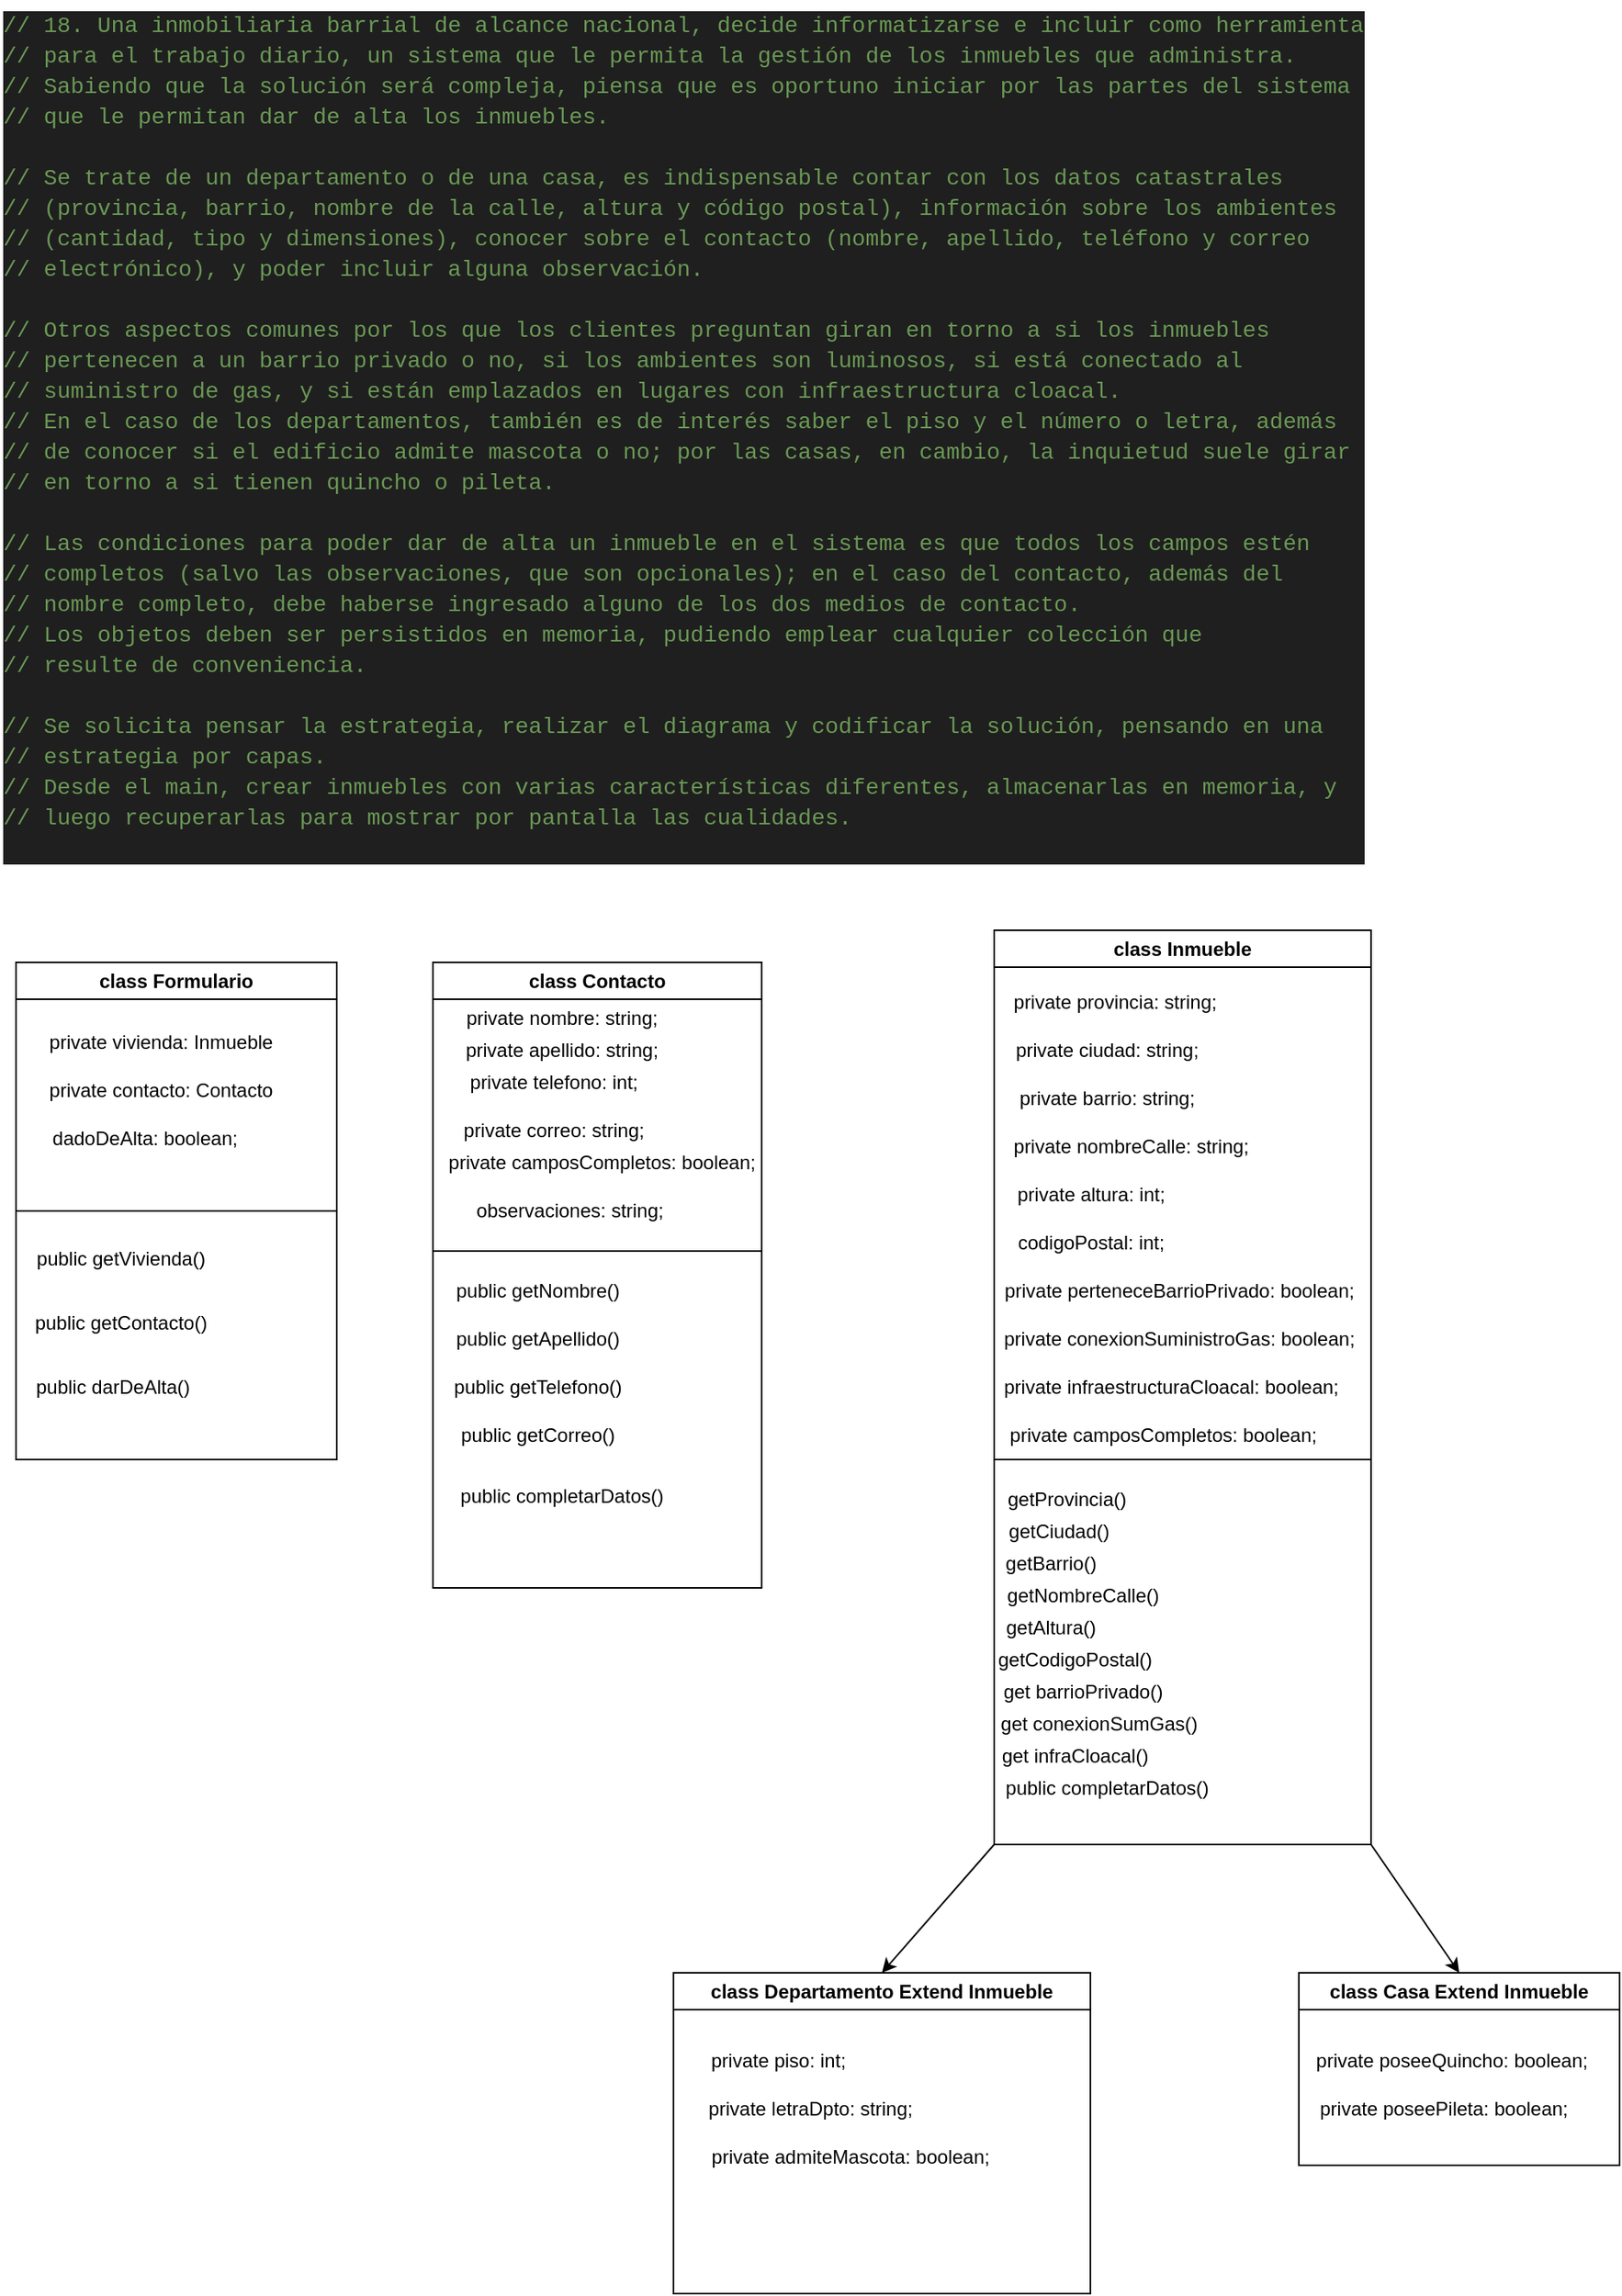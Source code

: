 <mxfile>
    <diagram id="gBV7wg6uIfevKBL6Zcy1" name="Page-1">
        <mxGraphModel dx="1280" dy="1920" grid="1" gridSize="10" guides="1" tooltips="1" connect="1" arrows="1" fold="1" page="1" pageScale="1" pageWidth="850" pageHeight="1100" math="0" shadow="0">
            <root>
                <mxCell id="0"/>
                <mxCell id="1" parent="0"/>
                <mxCell id="2" value="&lt;div style=&quot;color: #cccccc;background-color: #1f1f1f;font-family: Consolas, &#39;Courier New&#39;, monospace;font-weight: normal;font-size: 14px;line-height: 19px;white-space: pre;&quot;&gt;&lt;div&gt;&lt;span style=&quot;color: #6a9955;&quot;&gt;// 18. Una inmobiliaria barrial de alcance nacional, decide informatizarse e incluir como herramienta&lt;/span&gt;&lt;/div&gt;&lt;div&gt;&lt;span style=&quot;color: #6a9955;&quot;&gt;// para el trabajo diario, un sistema que le permita la gestión de los inmuebles que administra.&lt;/span&gt;&lt;/div&gt;&lt;div&gt;&lt;span style=&quot;color: #6a9955;&quot;&gt;// Sabiendo que la solución será compleja, piensa que es oportuno iniciar por las partes del sistema&lt;/span&gt;&lt;/div&gt;&lt;div&gt;&lt;span style=&quot;color: #6a9955;&quot;&gt;// que le permitan dar de alta los inmuebles.&lt;/span&gt;&lt;/div&gt;&lt;br&gt;&lt;div&gt;&lt;span style=&quot;color: #6a9955;&quot;&gt;// Se trate de un departamento o de una casa, es indispensable contar con los datos catastrales&lt;/span&gt;&lt;/div&gt;&lt;div&gt;&lt;span style=&quot;color: #6a9955;&quot;&gt;// (provincia, barrio, nombre de la calle, altura y código postal), información sobre los ambientes&lt;/span&gt;&lt;/div&gt;&lt;div&gt;&lt;span style=&quot;color: #6a9955;&quot;&gt;// (cantidad, tipo y dimensiones), conocer sobre el contacto (nombre, apellido, teléfono y correo&lt;/span&gt;&lt;/div&gt;&lt;div&gt;&lt;span style=&quot;color: #6a9955;&quot;&gt;// electrónico), y poder incluir alguna observación.&lt;/span&gt;&lt;/div&gt;&lt;br&gt;&lt;div&gt;&lt;span style=&quot;color: #6a9955;&quot;&gt;// Otros aspectos comunes por los que los clientes preguntan giran en torno a si los inmuebles&lt;/span&gt;&lt;/div&gt;&lt;div&gt;&lt;span style=&quot;color: #6a9955;&quot;&gt;// pertenecen a un barrio privado o no, si los ambientes son luminosos, si está conectado al&lt;/span&gt;&lt;/div&gt;&lt;div&gt;&lt;span style=&quot;color: #6a9955;&quot;&gt;// suministro de gas, y si están emplazados en lugares con infraestructura cloacal.&lt;/span&gt;&lt;/div&gt;&lt;div&gt;&lt;span style=&quot;color: #6a9955;&quot;&gt;// En el caso de los departamentos, también es de interés saber el piso y el número o letra, además&lt;/span&gt;&lt;/div&gt;&lt;div&gt;&lt;span style=&quot;color: #6a9955;&quot;&gt;// de conocer si el edificio admite mascota o no; por las casas, en cambio, la inquietud suele girar&lt;/span&gt;&lt;/div&gt;&lt;div&gt;&lt;span style=&quot;color: #6a9955;&quot;&gt;// en torno a si tienen quincho o pileta.&lt;/span&gt;&lt;/div&gt;&lt;br&gt;&lt;div&gt;&lt;span style=&quot;color: #6a9955;&quot;&gt;// Las condiciones para poder dar de alta un inmueble en el sistema es que todos los campos estén&lt;/span&gt;&lt;/div&gt;&lt;div&gt;&lt;span style=&quot;color: #6a9955;&quot;&gt;// completos (salvo las observaciones, que son opcionales); en el caso del contacto, además del&lt;/span&gt;&lt;/div&gt;&lt;div&gt;&lt;span style=&quot;color: #6a9955;&quot;&gt;// nombre completo, debe haberse ingresado alguno de los dos medios de contacto.&lt;/span&gt;&lt;/div&gt;&lt;div&gt;&lt;span style=&quot;color: #6a9955;&quot;&gt;// Los objetos deben ser persistidos en memoria, pudiendo emplear cualquier colección que&lt;/span&gt;&lt;/div&gt;&lt;div&gt;&lt;span style=&quot;color: #6a9955;&quot;&gt;// resulte de conveniencia.&lt;/span&gt;&lt;/div&gt;&lt;br&gt;&lt;div&gt;&lt;span style=&quot;color: #6a9955;&quot;&gt;// Se solicita pensar la estrategia, realizar el diagrama y codificar la solución, pensando en una&lt;/span&gt;&lt;/div&gt;&lt;div&gt;&lt;span style=&quot;color: #6a9955;&quot;&gt;// estrategia por capas.&lt;/span&gt;&lt;/div&gt;&lt;div&gt;&lt;span style=&quot;color: #6a9955;&quot;&gt;// Desde el main, crear inmuebles con varias características diferentes, almacenarlas en memoria, y&lt;/span&gt;&lt;/div&gt;&lt;div&gt;&lt;span style=&quot;color: #6a9955;&quot;&gt;// luego recuperarlas para mostrar por pantalla las cualidades.&lt;/span&gt;&lt;/div&gt;&lt;br&gt;&lt;/div&gt;" style="text;whiteSpace=wrap;html=1;" vertex="1" parent="1">
                    <mxGeometry x="80" y="-540" width="560" height="560" as="geometry"/>
                </mxCell>
                <mxCell id="43" style="edgeStyle=none;html=1;exitX=0;exitY=1;exitDx=0;exitDy=0;entryX=0.5;entryY=0;entryDx=0;entryDy=0;" edge="1" parent="1" source="7" target="31">
                    <mxGeometry relative="1" as="geometry"/>
                </mxCell>
                <mxCell id="44" style="edgeStyle=none;html=1;exitX=1;exitY=1;exitDx=0;exitDy=0;entryX=0.5;entryY=0;entryDx=0;entryDy=0;" edge="1" parent="1" source="7" target="37">
                    <mxGeometry relative="1" as="geometry"/>
                </mxCell>
                <mxCell id="7" value="class Inmueble" style="swimlane;whiteSpace=wrap;html=1;" vertex="1" parent="1">
                    <mxGeometry x="700" y="40" width="235" height="570" as="geometry"/>
                </mxCell>
                <mxCell id="8" value="private provincia: string;" style="text;html=1;align=center;verticalAlign=middle;resizable=0;points=[];autosize=1;strokeColor=none;fillColor=none;" vertex="1" parent="7">
                    <mxGeometry y="30" width="150" height="30" as="geometry"/>
                </mxCell>
                <mxCell id="9" value="private ciudad: string;" style="text;html=1;align=center;verticalAlign=middle;resizable=0;points=[];autosize=1;strokeColor=none;fillColor=none;" vertex="1" parent="7">
                    <mxGeometry y="60" width="140" height="30" as="geometry"/>
                </mxCell>
                <mxCell id="10" value="private barrio: string;" style="text;html=1;align=center;verticalAlign=middle;resizable=0;points=[];autosize=1;strokeColor=none;fillColor=none;" vertex="1" parent="7">
                    <mxGeometry x="5" y="90" width="130" height="30" as="geometry"/>
                </mxCell>
                <mxCell id="11" value="private nombreCalle: string;" style="text;html=1;align=center;verticalAlign=middle;resizable=0;points=[];autosize=1;strokeColor=none;fillColor=none;" vertex="1" parent="7">
                    <mxGeometry y="120" width="170" height="30" as="geometry"/>
                </mxCell>
                <mxCell id="12" value="private altura: int;" style="text;html=1;align=center;verticalAlign=middle;resizable=0;points=[];autosize=1;strokeColor=none;fillColor=none;" vertex="1" parent="7">
                    <mxGeometry y="150" width="120" height="30" as="geometry"/>
                </mxCell>
                <mxCell id="14" value="codigoPostal: int;" style="text;html=1;align=center;verticalAlign=middle;resizable=0;points=[];autosize=1;strokeColor=none;fillColor=none;" vertex="1" parent="7">
                    <mxGeometry x="5" y="180" width="110" height="30" as="geometry"/>
                </mxCell>
                <mxCell id="26" value="private perteneceBarrioPrivado: boolean;" style="text;html=1;align=center;verticalAlign=middle;resizable=0;points=[];autosize=1;strokeColor=none;fillColor=none;" vertex="1" parent="7">
                    <mxGeometry x="-5" y="210" width="240" height="30" as="geometry"/>
                </mxCell>
                <mxCell id="29" value="private conexionSuministroGas: boolean;" style="text;html=1;align=center;verticalAlign=middle;resizable=0;points=[];autosize=1;strokeColor=none;fillColor=none;" vertex="1" parent="7">
                    <mxGeometry x="-5" y="240" width="240" height="30" as="geometry"/>
                </mxCell>
                <mxCell id="30" value="private infraestructuraCloacal: boolean;" style="text;html=1;align=center;verticalAlign=middle;resizable=0;points=[];autosize=1;strokeColor=none;fillColor=none;" vertex="1" parent="7">
                    <mxGeometry x="-5" y="270" width="230" height="30" as="geometry"/>
                </mxCell>
                <mxCell id="68" value="private camposCompletos: boolean;" style="text;html=1;align=center;verticalAlign=middle;resizable=0;points=[];autosize=1;strokeColor=none;fillColor=none;" vertex="1" parent="7">
                    <mxGeometry y="300" width="210" height="30" as="geometry"/>
                </mxCell>
                <mxCell id="35" value="" style="endArrow=none;html=1;entryX=1;entryY=0.75;entryDx=0;entryDy=0;exitX=0;exitY=0.75;exitDx=0;exitDy=0;" edge="1" parent="7">
                    <mxGeometry width="50" height="50" relative="1" as="geometry">
                        <mxPoint y="330.0" as="sourcePoint"/>
                        <mxPoint x="235.0" y="330" as="targetPoint"/>
                    </mxGeometry>
                </mxCell>
                <mxCell id="70" value="getProvincia()" style="text;html=1;align=center;verticalAlign=middle;resizable=0;points=[];autosize=1;strokeColor=none;fillColor=none;" vertex="1" parent="7">
                    <mxGeometry x="-5" y="340" width="100" height="30" as="geometry"/>
                </mxCell>
                <mxCell id="71" value="getCiudad()" style="text;html=1;align=center;verticalAlign=middle;resizable=0;points=[];autosize=1;strokeColor=none;fillColor=none;" vertex="1" parent="7">
                    <mxGeometry x="-5" y="360" width="90" height="30" as="geometry"/>
                </mxCell>
                <mxCell id="72" value="getBarrio()" style="text;html=1;align=center;verticalAlign=middle;resizable=0;points=[];autosize=1;strokeColor=none;fillColor=none;" vertex="1" parent="7">
                    <mxGeometry x="-5" y="380" width="80" height="30" as="geometry"/>
                </mxCell>
                <mxCell id="73" value="getNombreCalle()" style="text;html=1;align=center;verticalAlign=middle;resizable=0;points=[];autosize=1;strokeColor=none;fillColor=none;" vertex="1" parent="7">
                    <mxGeometry x="-5" y="400" width="120" height="30" as="geometry"/>
                </mxCell>
                <mxCell id="74" value="getAltura()" style="text;html=1;align=center;verticalAlign=middle;resizable=0;points=[];autosize=1;strokeColor=none;fillColor=none;" vertex="1" parent="7">
                    <mxGeometry x="-5" y="420" width="80" height="30" as="geometry"/>
                </mxCell>
                <mxCell id="75" value="getCodigoPostal()" style="text;html=1;align=center;verticalAlign=middle;resizable=0;points=[];autosize=1;strokeColor=none;fillColor=none;" vertex="1" parent="7">
                    <mxGeometry x="-10" y="440" width="120" height="30" as="geometry"/>
                </mxCell>
                <mxCell id="76" value="get barrioPrivado()" style="text;html=1;align=center;verticalAlign=middle;resizable=0;points=[];autosize=1;strokeColor=none;fillColor=none;" vertex="1" parent="7">
                    <mxGeometry x="-5" y="460" width="120" height="30" as="geometry"/>
                </mxCell>
                <mxCell id="77" value="get conexionSumGas()" style="text;html=1;align=center;verticalAlign=middle;resizable=0;points=[];autosize=1;strokeColor=none;fillColor=none;" vertex="1" parent="7">
                    <mxGeometry x="-10" y="480" width="150" height="30" as="geometry"/>
                </mxCell>
                <mxCell id="78" value="get infraCloacal()" style="text;html=1;align=center;verticalAlign=middle;resizable=0;points=[];autosize=1;strokeColor=none;fillColor=none;" vertex="1" parent="7">
                    <mxGeometry x="-5" y="500" width="110" height="30" as="geometry"/>
                </mxCell>
                <mxCell id="69" value="public completarDatos()" style="text;html=1;align=center;verticalAlign=middle;resizable=0;points=[];autosize=1;strokeColor=none;fillColor=none;" vertex="1" parent="7">
                    <mxGeometry x="-5" y="520" width="150" height="30" as="geometry"/>
                </mxCell>
                <mxCell id="15" value="class Contacto" style="swimlane;whiteSpace=wrap;html=1;" vertex="1" parent="1">
                    <mxGeometry x="350" y="60" width="205" height="390" as="geometry"/>
                </mxCell>
                <mxCell id="16" value="private nombre: string;" style="text;html=1;align=center;verticalAlign=middle;resizable=0;points=[];autosize=1;strokeColor=none;fillColor=none;" vertex="1" parent="15">
                    <mxGeometry x="10" y="20" width="140" height="30" as="geometry"/>
                </mxCell>
                <mxCell id="17" value="private apellido: string;" style="text;html=1;align=center;verticalAlign=middle;resizable=0;points=[];autosize=1;strokeColor=none;fillColor=none;" vertex="1" parent="15">
                    <mxGeometry x="10" y="40" width="140" height="30" as="geometry"/>
                </mxCell>
                <mxCell id="18" value="private telefono: int;" style="text;html=1;align=center;verticalAlign=middle;resizable=0;points=[];autosize=1;strokeColor=none;fillColor=none;" vertex="1" parent="15">
                    <mxGeometry x="10" y="60" width="130" height="30" as="geometry"/>
                </mxCell>
                <mxCell id="19" value="private correo: string;" style="text;html=1;align=center;verticalAlign=middle;resizable=0;points=[];autosize=1;strokeColor=none;fillColor=none;" vertex="1" parent="15">
                    <mxGeometry x="5" y="90" width="140" height="30" as="geometry"/>
                </mxCell>
                <mxCell id="51" value="public getNombre()" style="text;html=1;align=center;verticalAlign=middle;resizable=0;points=[];autosize=1;strokeColor=none;fillColor=none;" vertex="1" parent="15">
                    <mxGeometry y="190" width="130" height="30" as="geometry"/>
                </mxCell>
                <mxCell id="52" value="private camposCompletos: boolean;" style="text;html=1;align=center;verticalAlign=middle;resizable=0;points=[];autosize=1;strokeColor=none;fillColor=none;" vertex="1" parent="15">
                    <mxGeometry y="110" width="210" height="30" as="geometry"/>
                </mxCell>
                <mxCell id="53" value="" style="endArrow=none;html=1;exitX=0.022;exitY=1.065;exitDx=0;exitDy=0;exitPerimeter=0;entryX=0.999;entryY=1.065;entryDx=0;entryDy=0;entryPerimeter=0;" edge="1" parent="15">
                    <mxGeometry width="50" height="50" relative="1" as="geometry">
                        <mxPoint x="-0.17" y="180.0" as="sourcePoint"/>
                        <mxPoint x="205.0" y="180.0" as="targetPoint"/>
                    </mxGeometry>
                </mxCell>
                <mxCell id="62" value="public getApellido()" style="text;html=1;align=center;verticalAlign=middle;resizable=0;points=[];autosize=1;strokeColor=none;fillColor=none;" vertex="1" parent="15">
                    <mxGeometry y="220" width="130" height="30" as="geometry"/>
                </mxCell>
                <mxCell id="65" value="public getTelefono()" style="text;html=1;align=center;verticalAlign=middle;resizable=0;points=[];autosize=1;strokeColor=none;fillColor=none;" vertex="1" parent="15">
                    <mxGeometry y="250" width="130" height="30" as="geometry"/>
                </mxCell>
                <mxCell id="66" value="public getCorreo()" style="text;html=1;align=center;verticalAlign=middle;resizable=0;points=[];autosize=1;strokeColor=none;fillColor=none;" vertex="1" parent="15">
                    <mxGeometry x="5" y="280" width="120" height="30" as="geometry"/>
                </mxCell>
                <mxCell id="67" value="public completarDatos()" style="text;html=1;align=center;verticalAlign=middle;resizable=0;points=[];autosize=1;strokeColor=none;fillColor=none;" vertex="1" parent="15">
                    <mxGeometry x="5" y="318" width="150" height="30" as="geometry"/>
                </mxCell>
                <mxCell id="82" value="observaciones: string;" style="text;html=1;align=center;verticalAlign=middle;resizable=0;points=[];autosize=1;strokeColor=none;fillColor=none;" vertex="1" parent="15">
                    <mxGeometry x="15" y="140" width="140" height="30" as="geometry"/>
                </mxCell>
                <mxCell id="22" value="class Formulario" style="swimlane;whiteSpace=wrap;html=1;" vertex="1" parent="1">
                    <mxGeometry x="90" y="60" width="200" height="310" as="geometry"/>
                </mxCell>
                <mxCell id="23" value="private vivienda: Inmueble" style="text;html=1;align=center;verticalAlign=middle;resizable=0;points=[];autosize=1;strokeColor=none;fillColor=none;" vertex="1" parent="22">
                    <mxGeometry x="10" y="35" width="160" height="30" as="geometry"/>
                </mxCell>
                <mxCell id="24" value="private contacto: Contacto" style="text;html=1;align=center;verticalAlign=middle;resizable=0;points=[];autosize=1;strokeColor=none;fillColor=none;" vertex="1" parent="22">
                    <mxGeometry x="10" y="65" width="160" height="30" as="geometry"/>
                </mxCell>
                <mxCell id="45" value="dadoDeAlta: boolean;" style="text;html=1;align=center;verticalAlign=middle;resizable=0;points=[];autosize=1;strokeColor=none;fillColor=none;" vertex="1" parent="22">
                    <mxGeometry x="10" y="95" width="140" height="30" as="geometry"/>
                </mxCell>
                <mxCell id="46" value="public getVivienda()" style="text;html=1;align=center;verticalAlign=middle;resizable=0;points=[];autosize=1;strokeColor=none;fillColor=none;" vertex="1" parent="22">
                    <mxGeometry y="170" width="130" height="30" as="geometry"/>
                </mxCell>
                <mxCell id="48" value="public getContacto()" style="text;html=1;align=center;verticalAlign=middle;resizable=0;points=[];autosize=1;strokeColor=none;fillColor=none;" vertex="1" parent="22">
                    <mxGeometry y="210" width="130" height="30" as="geometry"/>
                </mxCell>
                <mxCell id="49" value="public darDeAlta()" style="text;html=1;align=center;verticalAlign=middle;resizable=0;points=[];autosize=1;strokeColor=none;fillColor=none;" vertex="1" parent="22">
                    <mxGeometry y="250" width="120" height="30" as="geometry"/>
                </mxCell>
                <mxCell id="31" value="class Departamento Extend Inmueble" style="swimlane;whiteSpace=wrap;html=1;" vertex="1" parent="1">
                    <mxGeometry x="500" y="690" width="260" height="200" as="geometry"/>
                </mxCell>
                <mxCell id="32" value="private piso: int;" style="text;html=1;align=center;verticalAlign=middle;resizable=0;points=[];autosize=1;strokeColor=none;fillColor=none;" vertex="1" parent="31">
                    <mxGeometry x="10" y="40" width="110" height="30" as="geometry"/>
                </mxCell>
                <mxCell id="33" value="private letraDpto: string;" style="text;html=1;align=center;verticalAlign=middle;resizable=0;points=[];autosize=1;strokeColor=none;fillColor=none;" vertex="1" parent="31">
                    <mxGeometry x="10" y="70" width="150" height="30" as="geometry"/>
                </mxCell>
                <mxCell id="34" value="private admiteMascota: boolean;" style="text;html=1;align=center;verticalAlign=middle;resizable=0;points=[];autosize=1;strokeColor=none;fillColor=none;" vertex="1" parent="31">
                    <mxGeometry x="10" y="100" width="200" height="30" as="geometry"/>
                </mxCell>
                <mxCell id="37" value="class Casa Extend Inmueble" style="swimlane;whiteSpace=wrap;html=1;" vertex="1" parent="1">
                    <mxGeometry x="890" y="690" width="200" height="120" as="geometry"/>
                </mxCell>
                <mxCell id="38" value="private poseeQuincho: boolean;" style="text;html=1;align=center;verticalAlign=middle;resizable=0;points=[];autosize=1;strokeColor=none;fillColor=none;" vertex="1" parent="37">
                    <mxGeometry y="40" width="190" height="30" as="geometry"/>
                </mxCell>
                <mxCell id="39" value="private poseePileta: boolean;" style="text;html=1;align=center;verticalAlign=middle;resizable=0;points=[];autosize=1;strokeColor=none;fillColor=none;" vertex="1" parent="37">
                    <mxGeometry y="70" width="180" height="30" as="geometry"/>
                </mxCell>
                <mxCell id="50" value="" style="endArrow=none;html=1;entryX=1;entryY=0.5;entryDx=0;entryDy=0;exitX=0;exitY=0.5;exitDx=0;exitDy=0;" edge="1" parent="1" source="22" target="22">
                    <mxGeometry width="50" height="50" relative="1" as="geometry">
                        <mxPoint x="140" y="220" as="sourcePoint"/>
                        <mxPoint x="190" y="170" as="targetPoint"/>
                    </mxGeometry>
                </mxCell>
                <mxCell id="81" value="&lt;span style=&quot;font-family: monospace; font-size: 0px; text-align: start;&quot;&gt;%3CmxGraphModel%3E%3Croot%3E%3CmxCell%20id%3D%220%22%2F%3E%3CmxCell%20id%3D%221%22%20parent%3D%220%22%2F%3E%3CmxCell%20id%3D%222%22%20value%3D%22observaciones%3A%20string%3B%22%20style%3D%22text%3Bhtml%3D1%3Balign%3Dcenter%3BverticalAlign%3Dmiddle%3Bresizable%3D0%3Bpoints%3D%5B%5D%3Bautosize%3D1%3BstrokeColor%3Dnone%3BfillColor%3Dnone%3B%22%20vertex%3D%221%22%20parent%3D%221%22%3E%3CmxGeometry%20x%3D%22100%22%20y%3D%22155%22%20width%3D%22140%22%20height%3D%2230%22%20as%3D%22geometry%22%2F%3E%3C%2FmxCell%3E%3C%2Froot%3E%3C%2FmxGraphModel%3E&lt;/span&gt;" style="text;html=1;align=center;verticalAlign=middle;resizable=0;points=[];autosize=1;strokeColor=none;fillColor=none;" vertex="1" parent="1">
                    <mxGeometry x="380" y="208" width="20" height="30" as="geometry"/>
                </mxCell>
            </root>
        </mxGraphModel>
    </diagram>
</mxfile>